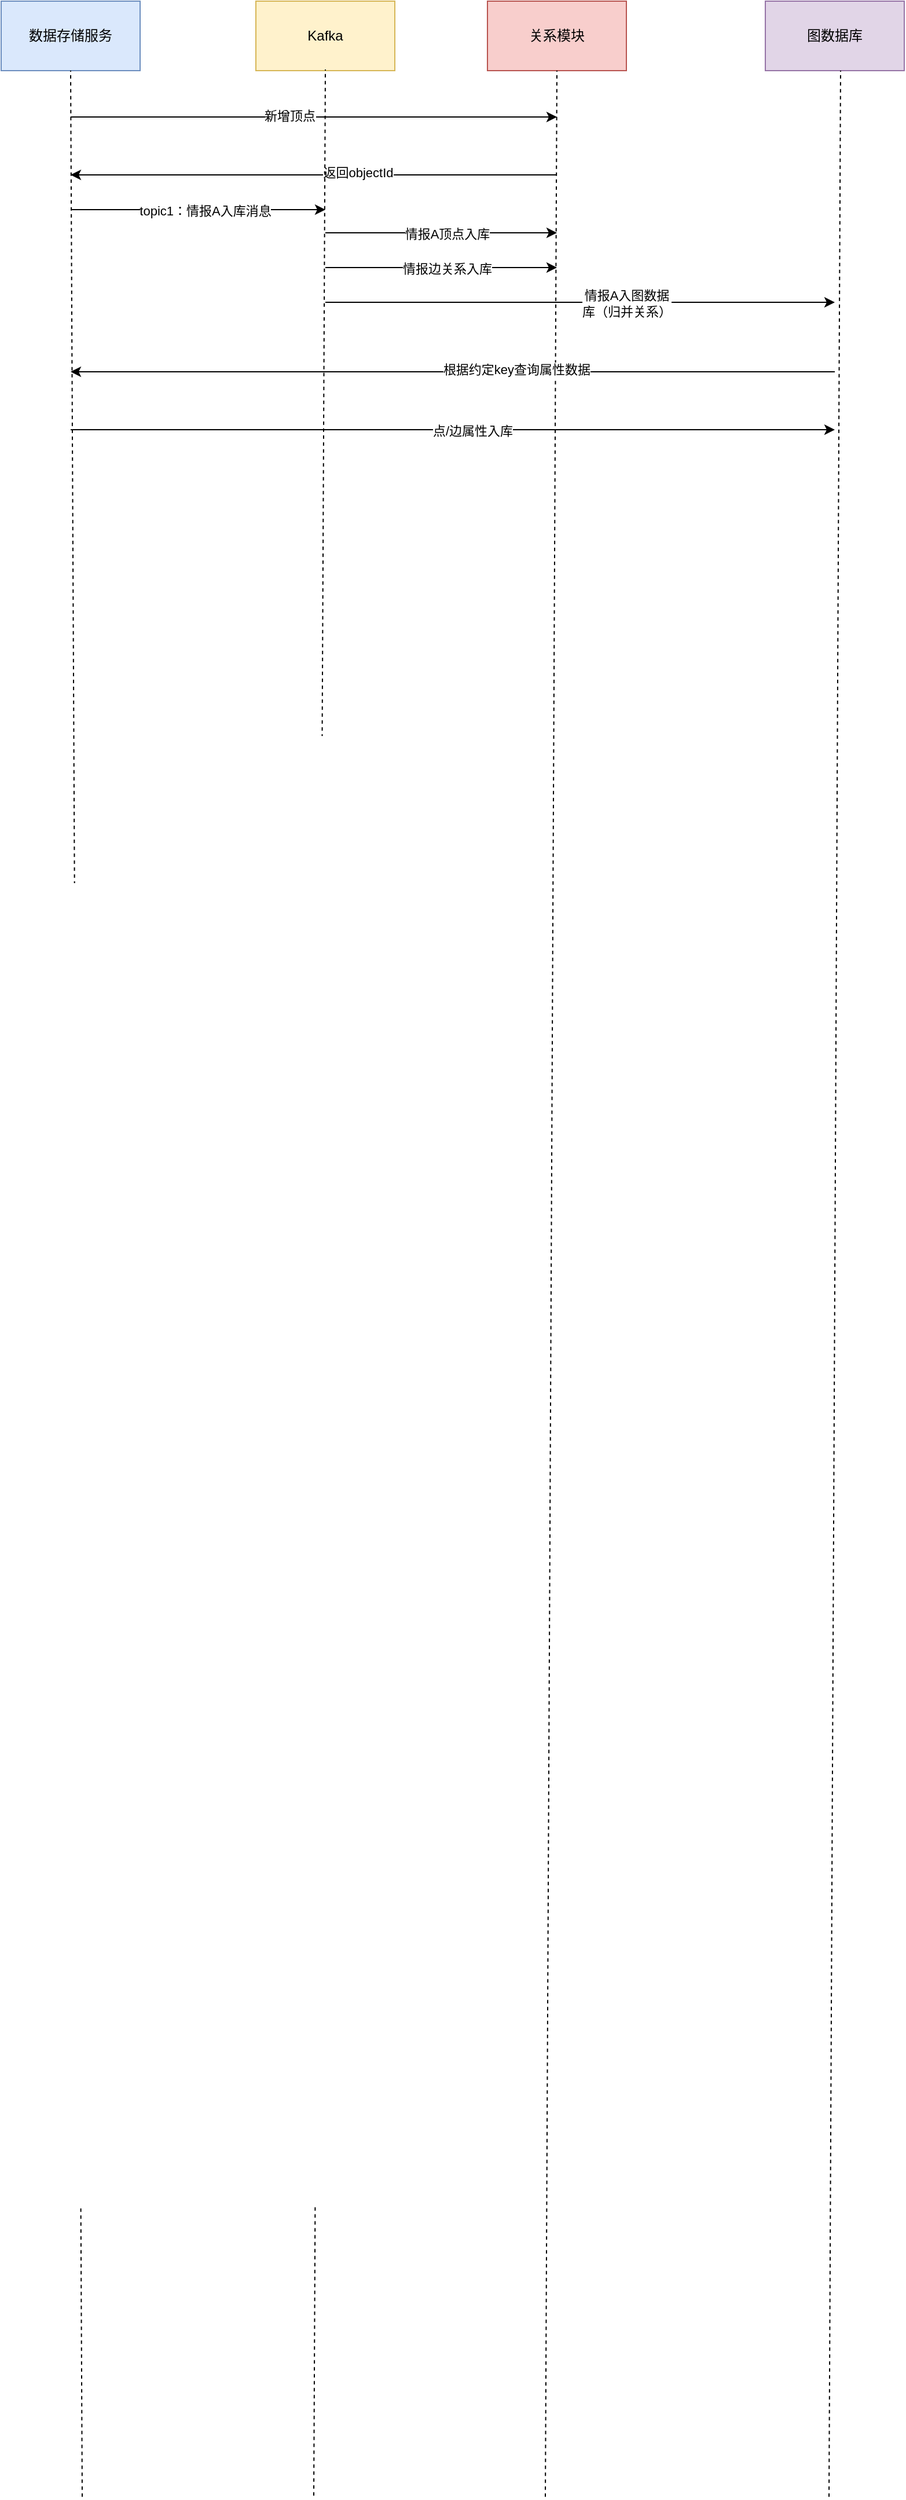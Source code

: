 <mxfile version="14.9.0" type="github">
  <diagram id="KefcSTh8LU217DtaOy7r" name="Page-1">
    <mxGraphModel dx="1292" dy="696" grid="1" gridSize="10" guides="1" tooltips="1" connect="1" arrows="1" fold="1" page="1" pageScale="1" pageWidth="827" pageHeight="1169" math="0" shadow="0">
      <root>
        <mxCell id="0" />
        <mxCell id="1" parent="0" />
        <mxCell id="gcgTT8JTRyI0dcg-f-SO-2" value="&lt;div class=&quot;okr-block-clipboard&quot;&gt;&lt;/div&gt;&lt;div&gt;数据存储服务&lt;/div&gt;" style="rounded=0;whiteSpace=wrap;html=1;fillColor=#dae8fc;strokeColor=#6c8ebf;" vertex="1" parent="1">
          <mxGeometry x="20" y="70" width="120" height="60" as="geometry" />
        </mxCell>
        <mxCell id="gcgTT8JTRyI0dcg-f-SO-3" value="&lt;div class=&quot;okr-block-clipboard&quot;&gt;&lt;/div&gt;&lt;div&gt;关系模块&lt;/div&gt;" style="rounded=0;whiteSpace=wrap;html=1;fillColor=#f8cecc;strokeColor=#b85450;" vertex="1" parent="1">
          <mxGeometry x="440" y="70" width="120" height="60" as="geometry" />
        </mxCell>
        <mxCell id="gcgTT8JTRyI0dcg-f-SO-4" value="&lt;div class=&quot;okr-block-clipboard&quot;&gt;&lt;/div&gt;&lt;div&gt;图数据库&lt;/div&gt;" style="rounded=0;whiteSpace=wrap;html=1;fillColor=#e1d5e7;strokeColor=#9673a6;" vertex="1" parent="1">
          <mxGeometry x="680" y="70" width="120" height="60" as="geometry" />
        </mxCell>
        <mxCell id="gcgTT8JTRyI0dcg-f-SO-5" value="" style="endArrow=none;dashed=1;html=1;entryX=0.5;entryY=1;entryDx=0;entryDy=0;" edge="1" parent="1" target="gcgTT8JTRyI0dcg-f-SO-2">
          <mxGeometry width="50" height="50" relative="1" as="geometry">
            <mxPoint x="90" y="2224.8" as="sourcePoint" />
            <mxPoint x="120" y="180" as="targetPoint" />
          </mxGeometry>
        </mxCell>
        <mxCell id="gcgTT8JTRyI0dcg-f-SO-6" value="" style="endArrow=none;dashed=1;html=1;entryX=0.5;entryY=1;entryDx=0;entryDy=0;" edge="1" parent="1">
          <mxGeometry width="50" height="50" relative="1" as="geometry">
            <mxPoint x="490" y="2224.8" as="sourcePoint" />
            <mxPoint x="500" y="130" as="targetPoint" />
          </mxGeometry>
        </mxCell>
        <mxCell id="gcgTT8JTRyI0dcg-f-SO-7" value="" style="endArrow=none;dashed=1;html=1;entryX=0.5;entryY=1;entryDx=0;entryDy=0;" edge="1" parent="1">
          <mxGeometry width="50" height="50" relative="1" as="geometry">
            <mxPoint x="735" y="2224.8" as="sourcePoint" />
            <mxPoint x="745" y="130" as="targetPoint" />
          </mxGeometry>
        </mxCell>
        <mxCell id="gcgTT8JTRyI0dcg-f-SO-8" value="" style="endArrow=classic;html=1;" edge="1" parent="1">
          <mxGeometry width="50" height="50" relative="1" as="geometry">
            <mxPoint x="80" y="170" as="sourcePoint" />
            <mxPoint x="500" y="170" as="targetPoint" />
          </mxGeometry>
        </mxCell>
        <mxCell id="gcgTT8JTRyI0dcg-f-SO-9" value="新增顶点" style="edgeLabel;html=1;align=center;verticalAlign=middle;resizable=0;points=[];" vertex="1" connectable="0" parent="gcgTT8JTRyI0dcg-f-SO-8">
          <mxGeometry x="-0.101" y="1" relative="1" as="geometry">
            <mxPoint as="offset" />
          </mxGeometry>
        </mxCell>
        <mxCell id="gcgTT8JTRyI0dcg-f-SO-10" value="" style="endArrow=classic;html=1;" edge="1" parent="1">
          <mxGeometry width="50" height="50" relative="1" as="geometry">
            <mxPoint x="500" y="220" as="sourcePoint" />
            <mxPoint x="80" y="220" as="targetPoint" />
          </mxGeometry>
        </mxCell>
        <mxCell id="gcgTT8JTRyI0dcg-f-SO-18" value="返回objectId" style="edgeLabel;html=1;align=center;verticalAlign=middle;resizable=0;points=[];" vertex="1" connectable="0" parent="gcgTT8JTRyI0dcg-f-SO-10">
          <mxGeometry x="-0.181" y="-2" relative="1" as="geometry">
            <mxPoint as="offset" />
          </mxGeometry>
        </mxCell>
        <mxCell id="gcgTT8JTRyI0dcg-f-SO-21" value="&lt;div class=&quot;okr-block-clipboard&quot;&gt;&lt;/div&gt;&lt;div&gt;Kafka&lt;/div&gt;" style="rounded=0;whiteSpace=wrap;html=1;fillColor=#fff2cc;strokeColor=#d6b656;" vertex="1" parent="1">
          <mxGeometry x="240" y="70" width="120" height="60" as="geometry" />
        </mxCell>
        <mxCell id="gcgTT8JTRyI0dcg-f-SO-22" value="" style="endArrow=none;dashed=1;html=1;entryX=0.5;entryY=1;entryDx=0;entryDy=0;" edge="1" parent="1">
          <mxGeometry width="50" height="50" relative="1" as="geometry">
            <mxPoint x="290" y="2223.8" as="sourcePoint" />
            <mxPoint x="300" y="129" as="targetPoint" />
          </mxGeometry>
        </mxCell>
        <mxCell id="gcgTT8JTRyI0dcg-f-SO-23" value="" style="endArrow=classic;html=1;" edge="1" parent="1">
          <mxGeometry width="50" height="50" relative="1" as="geometry">
            <mxPoint x="80" y="250" as="sourcePoint" />
            <mxPoint x="300" y="250" as="targetPoint" />
          </mxGeometry>
        </mxCell>
        <mxCell id="gcgTT8JTRyI0dcg-f-SO-24" value="topic1：情报A入库消息" style="edgeLabel;html=1;align=center;verticalAlign=middle;resizable=0;points=[];" vertex="1" connectable="0" parent="gcgTT8JTRyI0dcg-f-SO-23">
          <mxGeometry x="0.052" y="-1" relative="1" as="geometry">
            <mxPoint as="offset" />
          </mxGeometry>
        </mxCell>
        <mxCell id="gcgTT8JTRyI0dcg-f-SO-25" value="" style="endArrow=classic;html=1;" edge="1" parent="1">
          <mxGeometry width="50" height="50" relative="1" as="geometry">
            <mxPoint x="300" y="270.0" as="sourcePoint" />
            <mxPoint x="500" y="270" as="targetPoint" />
          </mxGeometry>
        </mxCell>
        <mxCell id="gcgTT8JTRyI0dcg-f-SO-26" value="情报A顶点入库" style="edgeLabel;html=1;align=center;verticalAlign=middle;resizable=0;points=[];" vertex="1" connectable="0" parent="gcgTT8JTRyI0dcg-f-SO-25">
          <mxGeometry x="0.052" y="-1" relative="1" as="geometry">
            <mxPoint as="offset" />
          </mxGeometry>
        </mxCell>
        <mxCell id="gcgTT8JTRyI0dcg-f-SO-28" value="" style="endArrow=classic;html=1;" edge="1" parent="1">
          <mxGeometry width="50" height="50" relative="1" as="geometry">
            <mxPoint x="300" y="330.0" as="sourcePoint" />
            <mxPoint x="740" y="330" as="targetPoint" />
          </mxGeometry>
        </mxCell>
        <mxCell id="gcgTT8JTRyI0dcg-f-SO-29" value="情报A入图数据&lt;br&gt;库（归并关系）" style="edgeLabel;html=1;align=center;verticalAlign=middle;resizable=0;points=[];" vertex="1" connectable="0" parent="gcgTT8JTRyI0dcg-f-SO-28">
          <mxGeometry x="0.052" y="-1" relative="1" as="geometry">
            <mxPoint x="28" as="offset" />
          </mxGeometry>
        </mxCell>
        <mxCell id="gcgTT8JTRyI0dcg-f-SO-34" value="" style="endArrow=classic;html=1;" edge="1" parent="1">
          <mxGeometry width="50" height="50" relative="1" as="geometry">
            <mxPoint x="300" y="300.0" as="sourcePoint" />
            <mxPoint x="500.0" y="300.0" as="targetPoint" />
          </mxGeometry>
        </mxCell>
        <mxCell id="gcgTT8JTRyI0dcg-f-SO-35" value="情报边关系入库" style="edgeLabel;html=1;align=center;verticalAlign=middle;resizable=0;points=[];" vertex="1" connectable="0" parent="gcgTT8JTRyI0dcg-f-SO-34">
          <mxGeometry x="0.052" y="-1" relative="1" as="geometry">
            <mxPoint as="offset" />
          </mxGeometry>
        </mxCell>
        <mxCell id="gcgTT8JTRyI0dcg-f-SO-41" value="" style="endArrow=classic;html=1;" edge="1" parent="1">
          <mxGeometry width="50" height="50" relative="1" as="geometry">
            <mxPoint x="740" y="390" as="sourcePoint" />
            <mxPoint x="80" y="390" as="targetPoint" />
          </mxGeometry>
        </mxCell>
        <mxCell id="gcgTT8JTRyI0dcg-f-SO-42" value="根据约定key查询属性数据" style="edgeLabel;html=1;align=center;verticalAlign=middle;resizable=0;points=[];" vertex="1" connectable="0" parent="gcgTT8JTRyI0dcg-f-SO-41">
          <mxGeometry x="-0.166" y="-2" relative="1" as="geometry">
            <mxPoint as="offset" />
          </mxGeometry>
        </mxCell>
        <mxCell id="gcgTT8JTRyI0dcg-f-SO-44" value="" style="endArrow=classic;html=1;" edge="1" parent="1">
          <mxGeometry width="50" height="50" relative="1" as="geometry">
            <mxPoint x="80" y="440.0" as="sourcePoint" />
            <mxPoint x="740" y="440" as="targetPoint" />
          </mxGeometry>
        </mxCell>
        <mxCell id="gcgTT8JTRyI0dcg-f-SO-45" value="点/边属性入库" style="edgeLabel;html=1;align=center;verticalAlign=middle;resizable=0;points=[];" vertex="1" connectable="0" parent="gcgTT8JTRyI0dcg-f-SO-44">
          <mxGeometry x="0.052" y="-1" relative="1" as="geometry">
            <mxPoint as="offset" />
          </mxGeometry>
        </mxCell>
      </root>
    </mxGraphModel>
  </diagram>
</mxfile>
